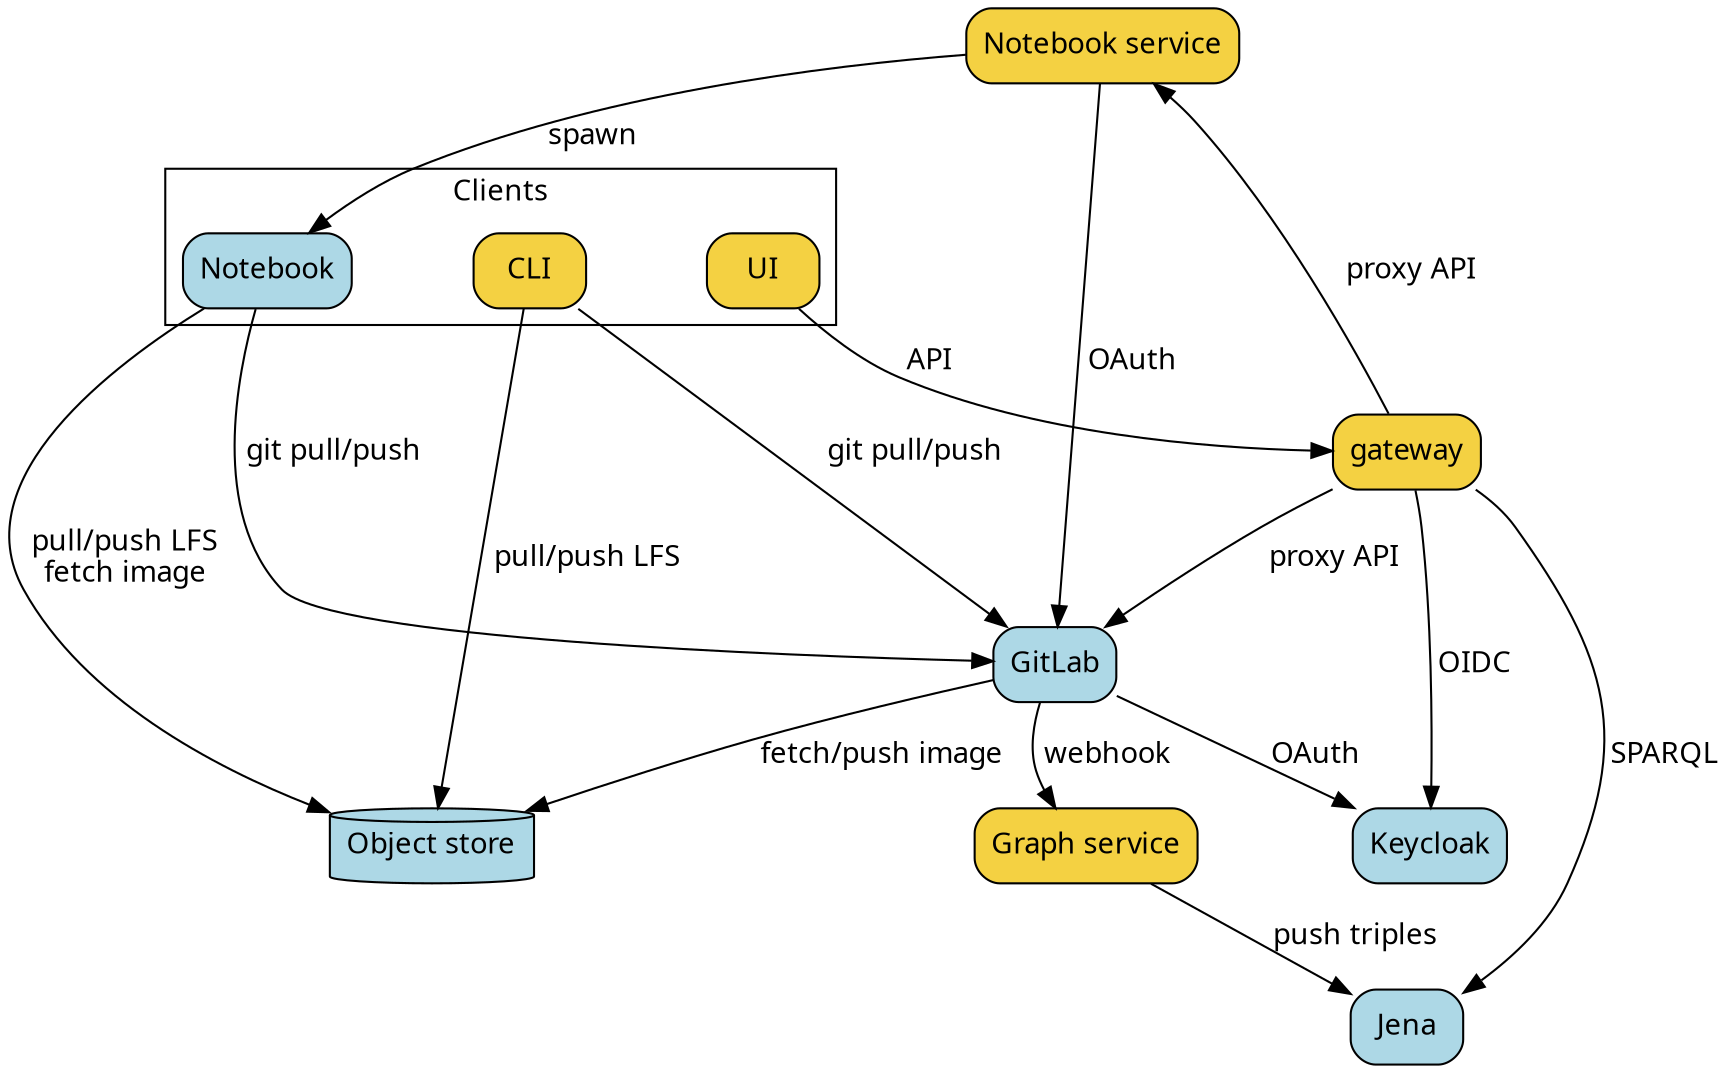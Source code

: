 strict digraph architecture {
  compound=true;
  newrank=true;
  // ordering=out;

  graph [fontname="Raleway", nodesep="0.8"];
  node [shape="rect", style="filled,rounded", fontname="Raleway"];
  edge [fontname="Raleway"]


  # main off-the-shelf services
  GitLab [fillcolor="lightblue" URL="../developer/services/notebooks_service.html#image-builds" target="_graphviz"]
  Keycloak [fillcolor="lightblue"]
  JupyterHub [label="Notebook service" fillcolor="#f4d142" URL="../developer/services/notebooks_service.html" target="_graphviz"]
  Notebook [fillcolor="lightblue"]
  Jena [fillcolor="lightblue"]

  # clients
  UI [fillcolor="#f4d142"]
  CLI [fillcolor="#f4d142"]

  gateway [fillcolor="#f4d142" URL="../developer/services/api_gateway.html" target="_graphviz"]
  "Graph service" [fillcolor="#f4d142" URL="../developer/services/graph_services.html" target="_graphviz"]

  storage [fillcolor="lightblue", label="Object store", shape="cylinder"]

  subgraph cluster_clients {
    label="Clients"
    UI
    CLI
    Notebook
    {rank=same; UI, CLI, Notebook};
  }

  JupyterHub -> Notebook [label=" spawn"]

  CLI -> GitLab [label=" git pull/push"]
  Notebook -> GitLab [label=" git pull/push"]
  Notebook -> storage [label=" pull/push LFS\n fetch image"]
  UI -> gateway [label=" API"]
  GitLab -> Keycloak [label=" OAuth"]
  JupyterHub -> GitLab [label=" OAuth"]
  gateway -> GitLab [label=" proxy API"]
  gateway -> JupyterHub [label=" proxy API"]
  gateway -> Keycloak [label=" OIDC"]
  GitLab -> storage [label=" fetch/push image"]
  CLI -> storage [label=" pull/push LFS"]
  GitLab -> "Graph service" [label=" webhook"]
  "Graph service" -> Jena [label=" push triples"]
  gateway -> Jena [label=" SPARQL"]

  {rank=0; UI}
}
